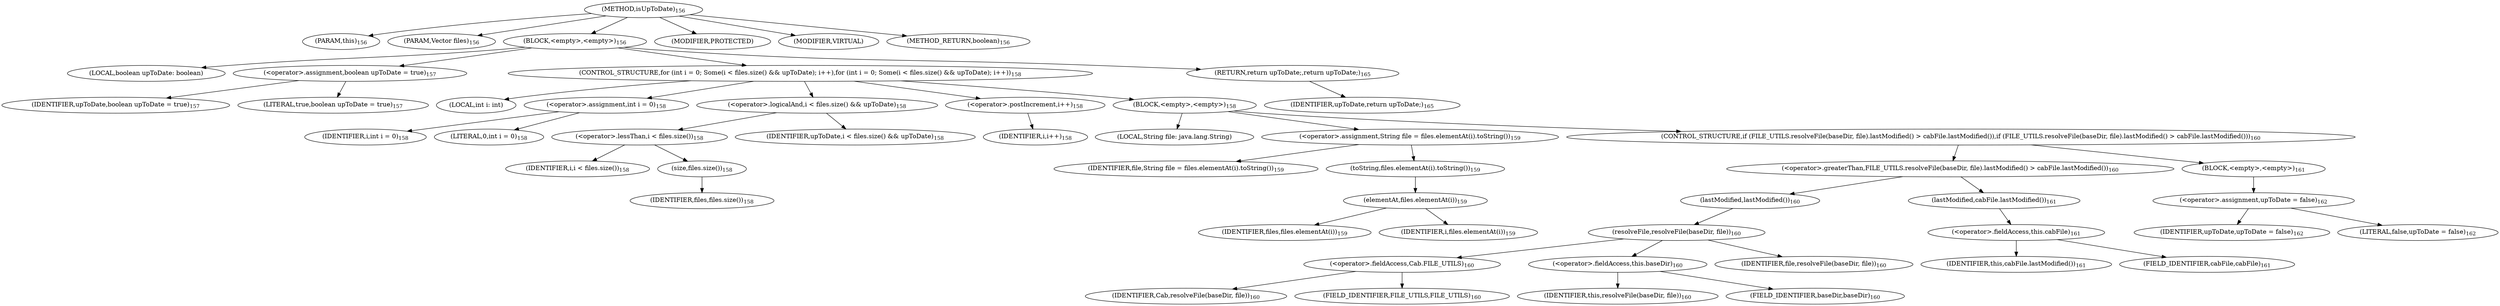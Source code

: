 digraph "isUpToDate" {  
"272" [label = <(METHOD,isUpToDate)<SUB>156</SUB>> ]
"273" [label = <(PARAM,this)<SUB>156</SUB>> ]
"274" [label = <(PARAM,Vector files)<SUB>156</SUB>> ]
"275" [label = <(BLOCK,&lt;empty&gt;,&lt;empty&gt;)<SUB>156</SUB>> ]
"276" [label = <(LOCAL,boolean upToDate: boolean)> ]
"277" [label = <(&lt;operator&gt;.assignment,boolean upToDate = true)<SUB>157</SUB>> ]
"278" [label = <(IDENTIFIER,upToDate,boolean upToDate = true)<SUB>157</SUB>> ]
"279" [label = <(LITERAL,true,boolean upToDate = true)<SUB>157</SUB>> ]
"280" [label = <(CONTROL_STRUCTURE,for (int i = 0; Some(i &lt; files.size() &amp;&amp; upToDate); i++),for (int i = 0; Some(i &lt; files.size() &amp;&amp; upToDate); i++))<SUB>158</SUB>> ]
"281" [label = <(LOCAL,int i: int)> ]
"282" [label = <(&lt;operator&gt;.assignment,int i = 0)<SUB>158</SUB>> ]
"283" [label = <(IDENTIFIER,i,int i = 0)<SUB>158</SUB>> ]
"284" [label = <(LITERAL,0,int i = 0)<SUB>158</SUB>> ]
"285" [label = <(&lt;operator&gt;.logicalAnd,i &lt; files.size() &amp;&amp; upToDate)<SUB>158</SUB>> ]
"286" [label = <(&lt;operator&gt;.lessThan,i &lt; files.size())<SUB>158</SUB>> ]
"287" [label = <(IDENTIFIER,i,i &lt; files.size())<SUB>158</SUB>> ]
"288" [label = <(size,files.size())<SUB>158</SUB>> ]
"289" [label = <(IDENTIFIER,files,files.size())<SUB>158</SUB>> ]
"290" [label = <(IDENTIFIER,upToDate,i &lt; files.size() &amp;&amp; upToDate)<SUB>158</SUB>> ]
"291" [label = <(&lt;operator&gt;.postIncrement,i++)<SUB>158</SUB>> ]
"292" [label = <(IDENTIFIER,i,i++)<SUB>158</SUB>> ]
"293" [label = <(BLOCK,&lt;empty&gt;,&lt;empty&gt;)<SUB>158</SUB>> ]
"294" [label = <(LOCAL,String file: java.lang.String)> ]
"295" [label = <(&lt;operator&gt;.assignment,String file = files.elementAt(i).toString())<SUB>159</SUB>> ]
"296" [label = <(IDENTIFIER,file,String file = files.elementAt(i).toString())<SUB>159</SUB>> ]
"297" [label = <(toString,files.elementAt(i).toString())<SUB>159</SUB>> ]
"298" [label = <(elementAt,files.elementAt(i))<SUB>159</SUB>> ]
"299" [label = <(IDENTIFIER,files,files.elementAt(i))<SUB>159</SUB>> ]
"300" [label = <(IDENTIFIER,i,files.elementAt(i))<SUB>159</SUB>> ]
"301" [label = <(CONTROL_STRUCTURE,if (FILE_UTILS.resolveFile(baseDir, file).lastModified() &gt; cabFile.lastModified()),if (FILE_UTILS.resolveFile(baseDir, file).lastModified() &gt; cabFile.lastModified()))<SUB>160</SUB>> ]
"302" [label = <(&lt;operator&gt;.greaterThan,FILE_UTILS.resolveFile(baseDir, file).lastModified() &gt; cabFile.lastModified())<SUB>160</SUB>> ]
"303" [label = <(lastModified,lastModified())<SUB>160</SUB>> ]
"304" [label = <(resolveFile,resolveFile(baseDir, file))<SUB>160</SUB>> ]
"305" [label = <(&lt;operator&gt;.fieldAccess,Cab.FILE_UTILS)<SUB>160</SUB>> ]
"306" [label = <(IDENTIFIER,Cab,resolveFile(baseDir, file))<SUB>160</SUB>> ]
"307" [label = <(FIELD_IDENTIFIER,FILE_UTILS,FILE_UTILS)<SUB>160</SUB>> ]
"308" [label = <(&lt;operator&gt;.fieldAccess,this.baseDir)<SUB>160</SUB>> ]
"309" [label = <(IDENTIFIER,this,resolveFile(baseDir, file))<SUB>160</SUB>> ]
"310" [label = <(FIELD_IDENTIFIER,baseDir,baseDir)<SUB>160</SUB>> ]
"311" [label = <(IDENTIFIER,file,resolveFile(baseDir, file))<SUB>160</SUB>> ]
"312" [label = <(lastModified,cabFile.lastModified())<SUB>161</SUB>> ]
"313" [label = <(&lt;operator&gt;.fieldAccess,this.cabFile)<SUB>161</SUB>> ]
"314" [label = <(IDENTIFIER,this,cabFile.lastModified())<SUB>161</SUB>> ]
"315" [label = <(FIELD_IDENTIFIER,cabFile,cabFile)<SUB>161</SUB>> ]
"316" [label = <(BLOCK,&lt;empty&gt;,&lt;empty&gt;)<SUB>161</SUB>> ]
"317" [label = <(&lt;operator&gt;.assignment,upToDate = false)<SUB>162</SUB>> ]
"318" [label = <(IDENTIFIER,upToDate,upToDate = false)<SUB>162</SUB>> ]
"319" [label = <(LITERAL,false,upToDate = false)<SUB>162</SUB>> ]
"320" [label = <(RETURN,return upToDate;,return upToDate;)<SUB>165</SUB>> ]
"321" [label = <(IDENTIFIER,upToDate,return upToDate;)<SUB>165</SUB>> ]
"322" [label = <(MODIFIER,PROTECTED)> ]
"323" [label = <(MODIFIER,VIRTUAL)> ]
"324" [label = <(METHOD_RETURN,boolean)<SUB>156</SUB>> ]
  "272" -> "273" 
  "272" -> "274" 
  "272" -> "275" 
  "272" -> "322" 
  "272" -> "323" 
  "272" -> "324" 
  "275" -> "276" 
  "275" -> "277" 
  "275" -> "280" 
  "275" -> "320" 
  "277" -> "278" 
  "277" -> "279" 
  "280" -> "281" 
  "280" -> "282" 
  "280" -> "285" 
  "280" -> "291" 
  "280" -> "293" 
  "282" -> "283" 
  "282" -> "284" 
  "285" -> "286" 
  "285" -> "290" 
  "286" -> "287" 
  "286" -> "288" 
  "288" -> "289" 
  "291" -> "292" 
  "293" -> "294" 
  "293" -> "295" 
  "293" -> "301" 
  "295" -> "296" 
  "295" -> "297" 
  "297" -> "298" 
  "298" -> "299" 
  "298" -> "300" 
  "301" -> "302" 
  "301" -> "316" 
  "302" -> "303" 
  "302" -> "312" 
  "303" -> "304" 
  "304" -> "305" 
  "304" -> "308" 
  "304" -> "311" 
  "305" -> "306" 
  "305" -> "307" 
  "308" -> "309" 
  "308" -> "310" 
  "312" -> "313" 
  "313" -> "314" 
  "313" -> "315" 
  "316" -> "317" 
  "317" -> "318" 
  "317" -> "319" 
  "320" -> "321" 
}

